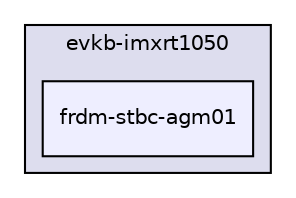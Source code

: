 digraph "boardkit/evkb-imxrt1050/frdm-stbc-agm01" {
  compound=true
  node [ fontsize="10", fontname="Helvetica"];
  edge [ labelfontsize="10", labelfontname="Helvetica"];
  subgraph clusterdir_748a04aae78913beccd4135fa1c47adf {
    graph [ bgcolor="#ddddee", pencolor="black", label="evkb-imxrt1050" fontname="Helvetica", fontsize="10", URL="dir_748a04aae78913beccd4135fa1c47adf.html"]
  dir_fe77d99a5a1ea1015051dedbc6f007d7 [shape=box, label="frdm-stbc-agm01", style="filled", fillcolor="#eeeeff", pencolor="black", URL="dir_fe77d99a5a1ea1015051dedbc6f007d7.html"];
  }
}
